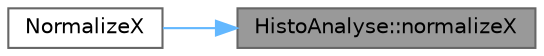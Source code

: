 digraph "HistoAnalyse::normalizeX"
{
 // LATEX_PDF_SIZE
  bgcolor="transparent";
  edge [fontname=Helvetica,fontsize=10,labelfontname=Helvetica,labelfontsize=10];
  node [fontname=Helvetica,fontsize=10,shape=box,height=0.2,width=0.4];
  rankdir="RL";
  Node1 [id="Node000001",label="HistoAnalyse::normalizeX",height=0.2,width=0.4,color="gray40", fillcolor="grey60", style="filled", fontcolor="black",tooltip=" "];
  Node1 -> Node2 [id="edge1_Node000001_Node000002",dir="back",color="steelblue1",style="solid",tooltip=" "];
  Node2 [id="Node000002",label="NormalizeX",height=0.2,width=0.4,color="grey40", fillcolor="white", style="filled",URL="$_histo_analyse_8hpp.html#adb8d9d98ca484e0e196980bb9180460c",tooltip=" "];
}
